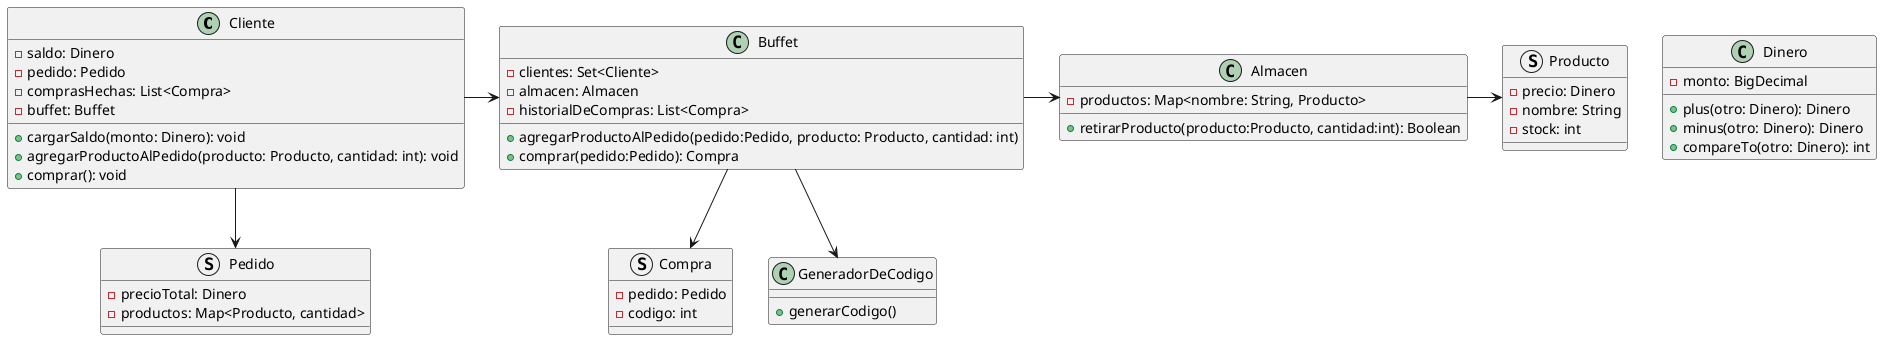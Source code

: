 @startuml
class Cliente {
    - saldo: Dinero
    - pedido: Pedido 
    - comprasHechas: List<Compra>
    - buffet: Buffet
    + cargarSaldo(monto: Dinero): void
    + agregarProductoAlPedido(producto: Producto, cantidad: int): void
    + comprar(): void
}

Struct Producto {
    - precio: Dinero 
    - nombre: String
    - stock: int
}

Struct Compra {
    - pedido: Pedido
    - codigo: int
}

class Dinero {
    - monto: BigDecimal
    + plus(otro: Dinero): Dinero
    + minus(otro: Dinero): Dinero
    + compareTo(otro: Dinero): int
}

class Almacen{
    -productos: Map<nombre: String, Producto>
    +retirarProducto(producto:Producto, cantidad:int): Boolean
}

Struct Pedido {
    - precioTotal: Dinero
    - productos: Map<Producto, cantidad>
}

class GeneradorDeCodigo {
    +generarCodigo()
}

class Buffet {
    -clientes: Set<Cliente>
    -almacen: Almacen
    -historialDeCompras: List<Compra>
    +agregarProductoAlPedido(pedido:Pedido, producto: Producto, cantidad: int)
    +comprar(pedido:Pedido): Compra
}

Cliente -> Buffet
Cliente -down->Pedido
Buffet -> Almacen
Buffet -down-> Compra
Buffet -down-> GeneradorDeCodigo
Almacen -> Producto
@enduml